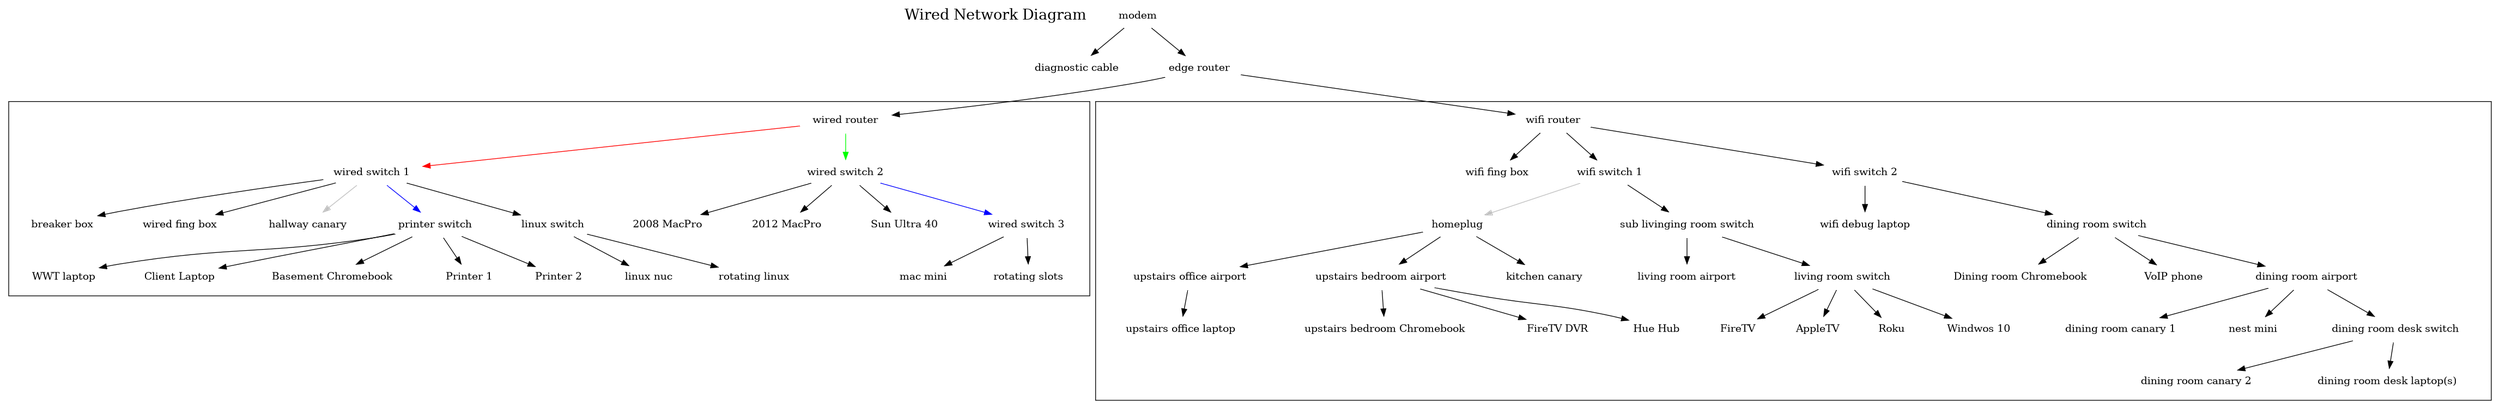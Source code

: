 @startuml
digraph G {
     bgcolor="transparent"
     node[style=filled color=white]
     

"Wired Network Diagram" [shape=none fontsize=20]

modem -> { "diagnostic cable" , "edge router" }
"edge router" -> { "wired router", "wifi router"}

subgraph cluster_wired {
"wired router" -> "wired switch 1" [color=red]
"wired router" -> "wired switch 2" [color=green]

"wired switch 1" -> {"breaker box","wired fing box"}
"wired switch 1" -> "hallway canary" [color=gray]
"wired switch 1" -> "printer switch" [color=blue]
"wired switch 1" -> "linux switch" -> {"linux nuc", "rotating linux"}

"wired switch 2" -> {"2008 MacPro", "2012 MacPro", "Sun Ultra 40"}
"wired switch 2" -> "wired switch 3" [color=blue]
"wired switch 3" -> {"mac mini", "rotating slots" }

"printer switch" -> {
 "WWT laptop", "Client Laptop", "Basement Chromebook",
  "Printer 1", "Printer 2"}
}

subgraph cluster_wifi {
"wifi router" -> { "wifi fing box",  "wifi switch 1", "wifi switch 2"}

"wifi switch 1" -> homeplug [color=gray]
"wifi switch 1" -> "sub livinging room switch"

"wifi switch 2" -> {"wifi debug laptop" ,"dining room switch"}
"dining room switch" -> {"Dining room Chromebook","VoIP phone","dining room airport"}
"dining room airport" -> {"dining room canary 1","nest mini","dining room desk switch"}
"dining room desk switch" -> {"dining room canary 2","dining room desk laptop(s)"}

"sub livinging room switch" -> {"living room airport" , "living room switch"}
"living room switch" -> {FireTV, AppleTV, Roku, "Windwos 10"}

"upstairs office airport" -> "upstairs office laptop"
"upstairs bedroom airport" -> {
 "upstairs bedroom Chromebook", "FireTV DVR", "Hue Hub"
}

homeplug -> {
"upstairs office airport", "upstairs bedroom airport", "kitchen canary"
}

}

}

@enduml

